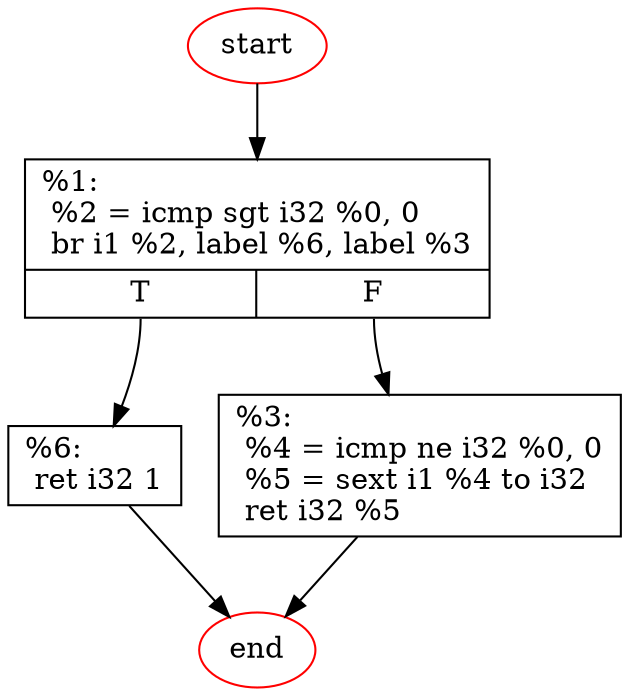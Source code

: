 digraph "foo" {
	node_0000[shape=record, label="{%1:\l %2 = icmp sgt i32 %0, 0\l br i1 %2, label %6, label %3\l|{<s0>T|<s1>F}}"]
	node_0001[shape=record, label="{%3:\l %4 = icmp ne i32 %0, 0\l %5 = sext i1 %4 to i32\l ret i32 %5\l}"]
	node_0002[shape=record, label="{%6:\l ret i32 1\l}"]
	start[shape=ellipse, label="start", color=red]
	end[shape=ellipse, label="end", color=red]
	end[shape=ellipse, label="end", color=red]
	node_0000:s0 -> node_0002 
	node_0000:s1 -> node_0001 
	start -> node_0000 
	node_0001 -> end 
	node_0002 -> end 
}
